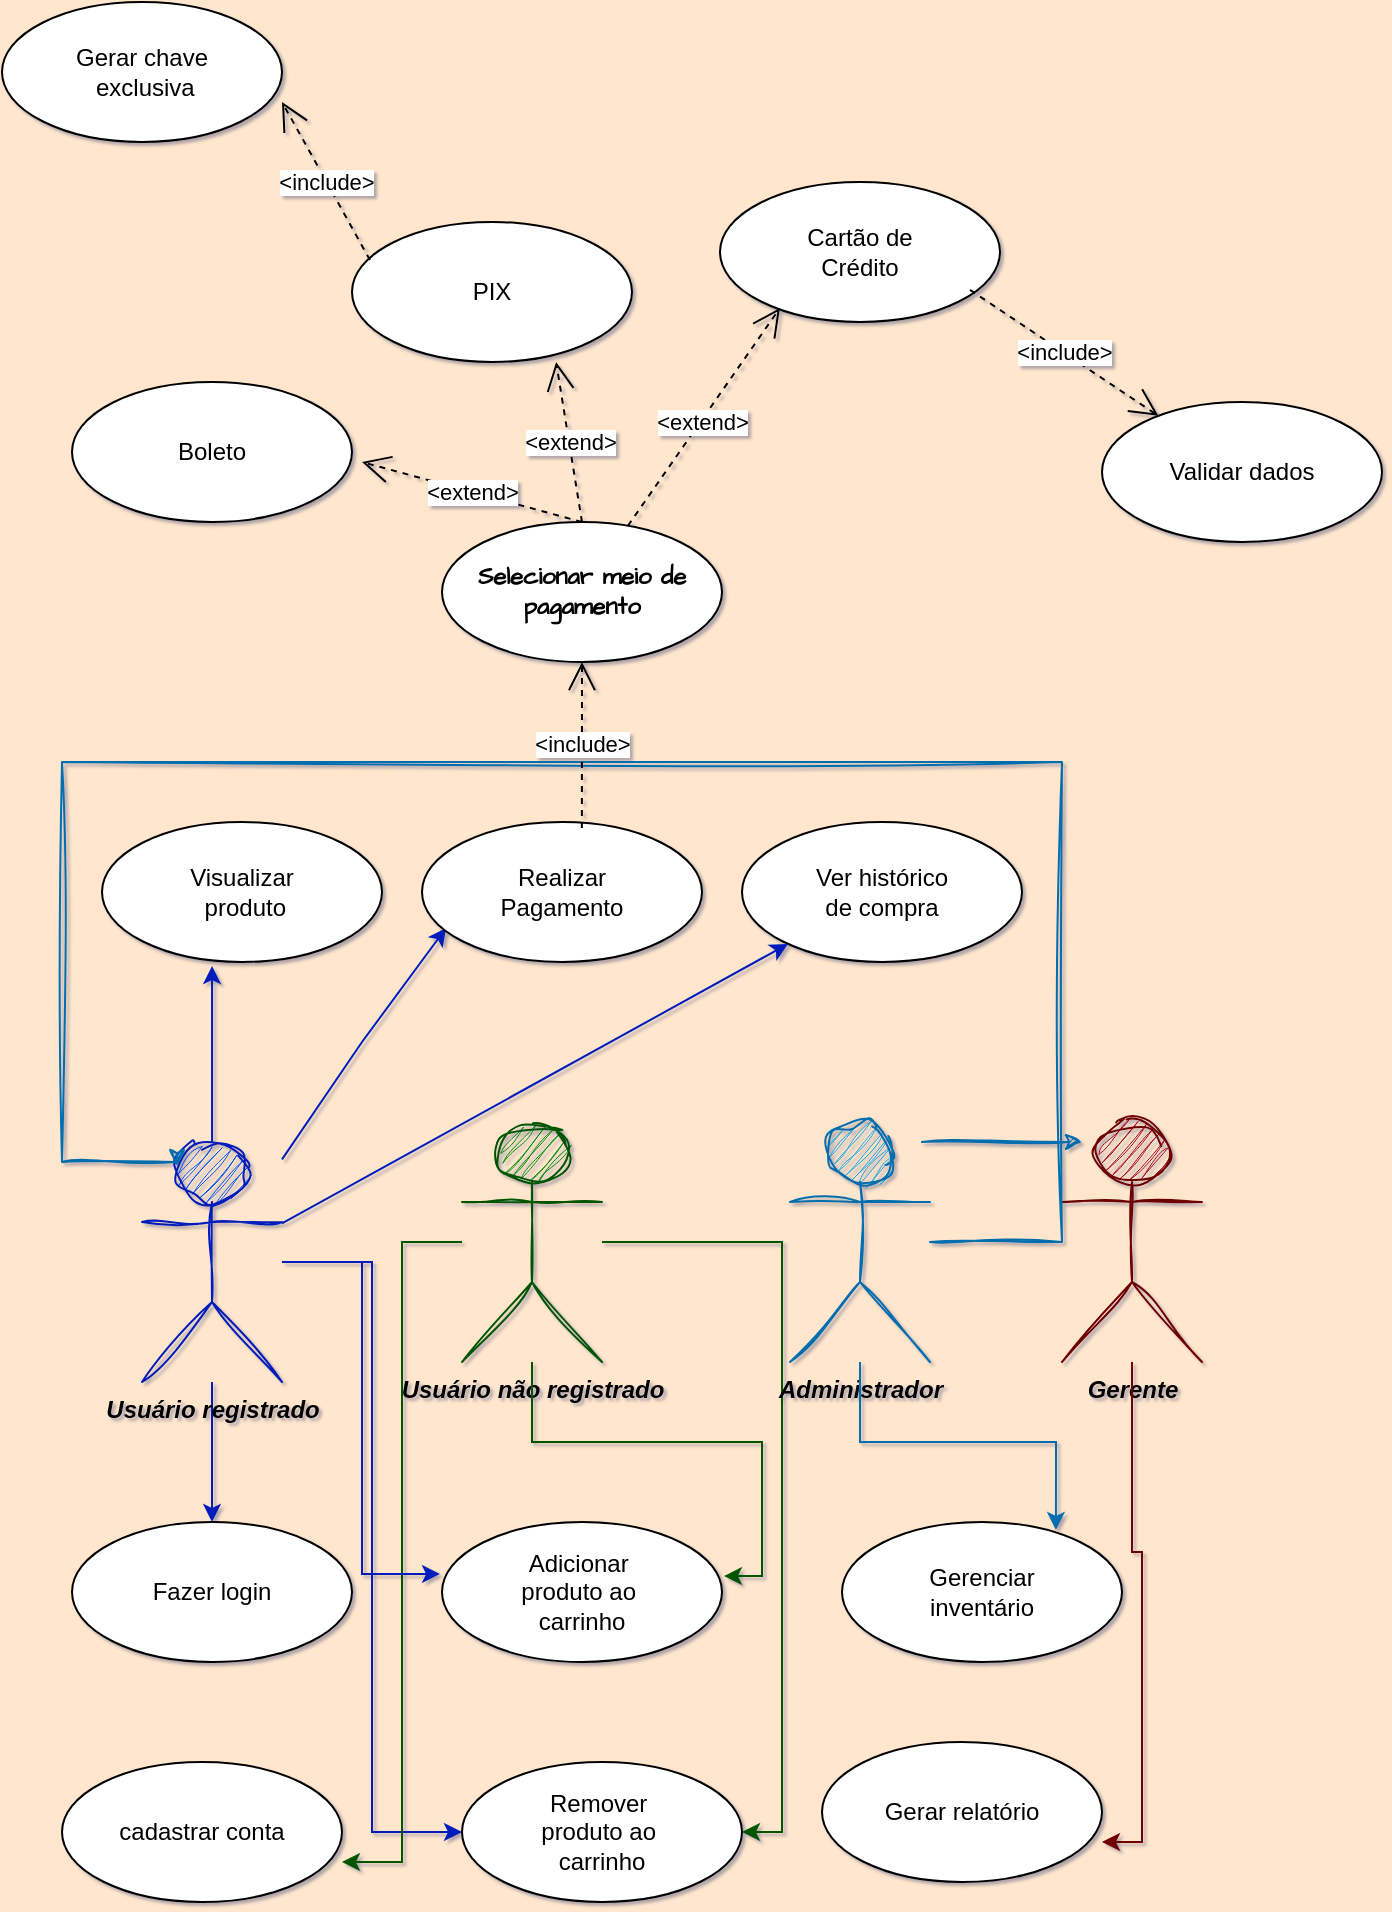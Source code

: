 <mxfile version="24.9.0">
  <diagram name="Página-1" id="XbG3uofU3uGCrIskEWIJ">
    <mxGraphModel dx="1114" dy="1769" grid="1" gridSize="10" guides="1" tooltips="1" connect="1" arrows="1" fold="1" page="1" pageScale="1" pageWidth="827" pageHeight="1169" background="#FFE6CC" math="0" shadow="1">
      <root>
        <mxCell id="0" />
        <mxCell id="1" parent="0" />
        <mxCell id="hch1gG18QH-EERP9HJ0n-14" style="edgeStyle=orthogonalEdgeStyle;rounded=0;orthogonalLoop=1;jettySize=auto;html=1;entryX=0.5;entryY=0;entryDx=0;entryDy=0;fillColor=#0050ef;strokeColor=#001DBC;" edge="1" parent="1" source="hch1gG18QH-EERP9HJ0n-1" target="hch1gG18QH-EERP9HJ0n-13">
          <mxGeometry relative="1" as="geometry" />
        </mxCell>
        <mxCell id="hch1gG18QH-EERP9HJ0n-22" style="edgeStyle=orthogonalEdgeStyle;rounded=0;orthogonalLoop=1;jettySize=auto;html=1;entryX=0;entryY=0.5;entryDx=0;entryDy=0;fillColor=#0050ef;strokeColor=#001DBC;" edge="1" parent="1" source="hch1gG18QH-EERP9HJ0n-1" target="hch1gG18QH-EERP9HJ0n-21">
          <mxGeometry relative="1" as="geometry" />
        </mxCell>
        <mxCell id="hch1gG18QH-EERP9HJ0n-26" style="rounded=0;orthogonalLoop=1;jettySize=auto;html=1;entryX=0.086;entryY=0.757;entryDx=0;entryDy=0;entryPerimeter=0;fillColor=#0050ef;strokeColor=#001DBC;" edge="1" parent="1" source="hch1gG18QH-EERP9HJ0n-1" target="hch1gG18QH-EERP9HJ0n-25">
          <mxGeometry relative="1" as="geometry">
            <Array as="points">
              <mxPoint x="200" y="200" />
            </Array>
          </mxGeometry>
        </mxCell>
        <mxCell id="hch1gG18QH-EERP9HJ0n-1" value="&lt;font color=&quot;#000000&quot;&gt;&lt;b&gt;&lt;i&gt;Usuário registrado&lt;/i&gt;&lt;/b&gt;&lt;/font&gt;" style="shape=umlActor;verticalLabelPosition=bottom;verticalAlign=top;html=1;sketch=1;curveFitting=1;jiggle=2;fillColor=#0050ef;strokeColor=#001DBC;fontColor=#ffffff;" vertex="1" parent="1">
          <mxGeometry x="90" y="250" width="70" height="120" as="geometry" />
        </mxCell>
        <mxCell id="hch1gG18QH-EERP9HJ0n-23" style="edgeStyle=orthogonalEdgeStyle;rounded=0;orthogonalLoop=1;jettySize=auto;html=1;entryX=1;entryY=0.5;entryDx=0;entryDy=0;fillColor=#008a00;strokeColor=#005700;" edge="1" parent="1" source="hch1gG18QH-EERP9HJ0n-3" target="hch1gG18QH-EERP9HJ0n-21">
          <mxGeometry relative="1" as="geometry">
            <Array as="points">
              <mxPoint x="410" y="300" />
              <mxPoint x="410" y="595" />
            </Array>
          </mxGeometry>
        </mxCell>
        <mxCell id="hch1gG18QH-EERP9HJ0n-3" value="&lt;b&gt;&lt;font color=&quot;#000000&quot;&gt;&lt;i&gt;Usuário não registrado&lt;/i&gt;&lt;/font&gt;&lt;/b&gt;&lt;div&gt;&lt;br&gt;&lt;/div&gt;" style="shape=umlActor;verticalLabelPosition=bottom;verticalAlign=top;html=1;fillColor=#008a00;fontColor=#ffffff;strokeColor=#005700;sketch=1;curveFitting=1;jiggle=2;" vertex="1" parent="1">
          <mxGeometry x="250" y="240" width="70" height="120" as="geometry" />
        </mxCell>
        <mxCell id="hch1gG18QH-EERP9HJ0n-5" value="&lt;font style=&quot;&quot; color=&quot;#000000&quot;&gt;&lt;i&gt;&lt;b&gt;Administrador&lt;/b&gt;&lt;/i&gt;&lt;/font&gt;&lt;div&gt;&lt;br&gt;&lt;/div&gt;" style="shape=umlActor;verticalLabelPosition=bottom;verticalAlign=top;html=1;sketch=1;curveFitting=1;jiggle=2;fillColor=#1ba1e2;fontColor=#ffffff;strokeColor=#006EAF;" vertex="1" parent="1">
          <mxGeometry x="414" y="240" width="70" height="120" as="geometry" />
        </mxCell>
        <mxCell id="hch1gG18QH-EERP9HJ0n-10" value="&lt;div&gt;&lt;font color=&quot;#000000&quot;&gt;&lt;b&gt;&lt;i&gt;Gerente&lt;/i&gt;&lt;/b&gt;&lt;/font&gt;&lt;/div&gt;" style="shape=umlActor;verticalLabelPosition=bottom;verticalAlign=top;html=1;fillColor=#a20025;fontColor=#ffffff;strokeColor=#6F0000;sketch=1;curveFitting=1;jiggle=2;" vertex="1" parent="1">
          <mxGeometry x="550" y="240" width="70" height="120" as="geometry" />
        </mxCell>
        <mxCell id="hch1gG18QH-EERP9HJ0n-13" value="Fazer login" style="ellipse;whiteSpace=wrap;html=1;" vertex="1" parent="1">
          <mxGeometry x="55" y="440" width="140" height="70" as="geometry" />
        </mxCell>
        <mxCell id="hch1gG18QH-EERP9HJ0n-15" value="cadastrar conta" style="ellipse;whiteSpace=wrap;html=1;" vertex="1" parent="1">
          <mxGeometry x="50" y="560" width="140" height="70" as="geometry" />
        </mxCell>
        <mxCell id="hch1gG18QH-EERP9HJ0n-17" style="edgeStyle=orthogonalEdgeStyle;rounded=0;orthogonalLoop=1;jettySize=auto;html=1;entryX=1;entryY=0.714;entryDx=0;entryDy=0;entryPerimeter=0;fillColor=#008a00;strokeColor=#005700;" edge="1" parent="1" source="hch1gG18QH-EERP9HJ0n-3" target="hch1gG18QH-EERP9HJ0n-15">
          <mxGeometry relative="1" as="geometry" />
        </mxCell>
        <mxCell id="hch1gG18QH-EERP9HJ0n-18" value="Adicionar&amp;nbsp;&lt;div&gt;produto ao&amp;nbsp;&lt;/div&gt;&lt;div&gt;carrinho&lt;/div&gt;" style="ellipse;whiteSpace=wrap;html=1;" vertex="1" parent="1">
          <mxGeometry x="240" y="440" width="140" height="70" as="geometry" />
        </mxCell>
        <mxCell id="hch1gG18QH-EERP9HJ0n-19" style="edgeStyle=orthogonalEdgeStyle;rounded=0;orthogonalLoop=1;jettySize=auto;html=1;entryX=-0.007;entryY=0.371;entryDx=0;entryDy=0;entryPerimeter=0;fillColor=#0050ef;strokeColor=#001DBC;" edge="1" parent="1" source="hch1gG18QH-EERP9HJ0n-1" target="hch1gG18QH-EERP9HJ0n-18">
          <mxGeometry relative="1" as="geometry" />
        </mxCell>
        <mxCell id="hch1gG18QH-EERP9HJ0n-20" style="edgeStyle=orthogonalEdgeStyle;rounded=0;orthogonalLoop=1;jettySize=auto;html=1;entryX=1.007;entryY=0.386;entryDx=0;entryDy=0;entryPerimeter=0;fillColor=#008a00;strokeColor=#005700;" edge="1" parent="1" source="hch1gG18QH-EERP9HJ0n-3" target="hch1gG18QH-EERP9HJ0n-18">
          <mxGeometry relative="1" as="geometry" />
        </mxCell>
        <mxCell id="hch1gG18QH-EERP9HJ0n-21" value="Remover&amp;nbsp;&lt;div&gt;produto ao&amp;nbsp;&lt;/div&gt;&lt;div&gt;carrinho&lt;/div&gt;" style="ellipse;whiteSpace=wrap;html=1;" vertex="1" parent="1">
          <mxGeometry x="250" y="560" width="140" height="70" as="geometry" />
        </mxCell>
        <mxCell id="hch1gG18QH-EERP9HJ0n-24" value="Visualizar&lt;div&gt;&amp;nbsp;produto&lt;/div&gt;" style="ellipse;whiteSpace=wrap;html=1;" vertex="1" parent="1">
          <mxGeometry x="70" y="90" width="140" height="70" as="geometry" />
        </mxCell>
        <mxCell id="hch1gG18QH-EERP9HJ0n-25" value="Realizar&lt;div&gt;Pagamento&lt;/div&gt;" style="ellipse;whiteSpace=wrap;html=1;" vertex="1" parent="1">
          <mxGeometry x="230" y="90" width="140" height="70" as="geometry" />
        </mxCell>
        <mxCell id="hch1gG18QH-EERP9HJ0n-27" style="edgeStyle=orthogonalEdgeStyle;rounded=0;orthogonalLoop=1;jettySize=auto;html=1;entryX=0.393;entryY=1.029;entryDx=0;entryDy=0;entryPerimeter=0;fillColor=#0050ef;strokeColor=#001DBC;" edge="1" parent="1" source="hch1gG18QH-EERP9HJ0n-1" target="hch1gG18QH-EERP9HJ0n-24">
          <mxGeometry relative="1" as="geometry" />
        </mxCell>
        <mxCell id="hch1gG18QH-EERP9HJ0n-28" value="Ver histórico&lt;div&gt;de compra&lt;/div&gt;" style="ellipse;whiteSpace=wrap;html=1;" vertex="1" parent="1">
          <mxGeometry x="390" y="90" width="140" height="70" as="geometry" />
        </mxCell>
        <mxCell id="hch1gG18QH-EERP9HJ0n-29" style="rounded=0;orthogonalLoop=1;jettySize=auto;html=1;fillColor=#0050ef;strokeColor=#001DBC;" edge="1" parent="1" source="hch1gG18QH-EERP9HJ0n-1" target="hch1gG18QH-EERP9HJ0n-28">
          <mxGeometry relative="1" as="geometry" />
        </mxCell>
        <mxCell id="hch1gG18QH-EERP9HJ0n-30" value="Gerenciar&lt;div&gt;inventário&lt;/div&gt;" style="ellipse;whiteSpace=wrap;html=1;" vertex="1" parent="1">
          <mxGeometry x="440" y="440" width="140" height="70" as="geometry" />
        </mxCell>
        <mxCell id="hch1gG18QH-EERP9HJ0n-31" value="Gerar relatório" style="ellipse;whiteSpace=wrap;html=1;" vertex="1" parent="1">
          <mxGeometry x="430" y="550" width="140" height="70" as="geometry" />
        </mxCell>
        <mxCell id="hch1gG18QH-EERP9HJ0n-33" style="edgeStyle=orthogonalEdgeStyle;rounded=0;orthogonalLoop=1;jettySize=auto;html=1;entryX=0.764;entryY=0.057;entryDx=0;entryDy=0;entryPerimeter=0;fillColor=#1ba1e2;strokeColor=#006EAF;" edge="1" parent="1" source="hch1gG18QH-EERP9HJ0n-5" target="hch1gG18QH-EERP9HJ0n-30">
          <mxGeometry relative="1" as="geometry" />
        </mxCell>
        <mxCell id="hch1gG18QH-EERP9HJ0n-34" style="edgeStyle=orthogonalEdgeStyle;rounded=0;orthogonalLoop=1;jettySize=auto;html=1;entryX=1;entryY=0.714;entryDx=0;entryDy=0;entryPerimeter=0;fillColor=#a20025;strokeColor=#6F0000;" edge="1" parent="1" source="hch1gG18QH-EERP9HJ0n-10" target="hch1gG18QH-EERP9HJ0n-31">
          <mxGeometry relative="1" as="geometry" />
        </mxCell>
        <mxCell id="hch1gG18QH-EERP9HJ0n-35" style="rounded=0;sketch=1;hachureGap=4;jiggle=2;curveFitting=1;orthogonalLoop=1;jettySize=auto;html=1;fontFamily=Architects Daughter;fontSource=https%3A%2F%2Ffonts.googleapis.com%2Fcss%3Ffamily%3DArchitects%2BDaughter;fillColor=#1ba1e2;strokeColor=#006EAF;" edge="1" parent="1">
          <mxGeometry relative="1" as="geometry">
            <mxPoint x="480" y="250" as="sourcePoint" />
            <mxPoint x="560" y="250" as="targetPoint" />
          </mxGeometry>
        </mxCell>
        <mxCell id="hch1gG18QH-EERP9HJ0n-36" style="edgeStyle=orthogonalEdgeStyle;rounded=0;sketch=1;hachureGap=4;jiggle=2;curveFitting=1;orthogonalLoop=1;jettySize=auto;html=1;fontFamily=Architects Daughter;fontSource=https%3A%2F%2Ffonts.googleapis.com%2Fcss%3Ffamily%3DArchitects%2BDaughter;fillColor=#1ba1e2;strokeColor=#006EAF;entryX=0.25;entryY=0.1;entryDx=0;entryDy=0;entryPerimeter=0;" edge="1" parent="1" source="hch1gG18QH-EERP9HJ0n-5" target="hch1gG18QH-EERP9HJ0n-1">
          <mxGeometry relative="1" as="geometry">
            <Array as="points">
              <mxPoint x="550" y="300" />
              <mxPoint x="550" y="60" />
              <mxPoint x="50" y="60" />
              <mxPoint x="50" y="260" />
              <mxPoint x="108" y="260" />
            </Array>
          </mxGeometry>
        </mxCell>
        <mxCell id="hch1gG18QH-EERP9HJ0n-38" value="&lt;b&gt;Selecionar meio de pagamento&lt;/b&gt;" style="ellipse;whiteSpace=wrap;html=1;hachureGap=4;fontFamily=Architects Daughter;fontSource=https%3A%2F%2Ffonts.googleapis.com%2Fcss%3Ffamily%3DArchitects%2BDaughter;" vertex="1" parent="1">
          <mxGeometry x="240" y="-60" width="140" height="70" as="geometry" />
        </mxCell>
        <mxCell id="hch1gG18QH-EERP9HJ0n-40" value="Boleto" style="ellipse;whiteSpace=wrap;html=1;" vertex="1" parent="1">
          <mxGeometry x="55" y="-130" width="140" height="70" as="geometry" />
        </mxCell>
        <mxCell id="hch1gG18QH-EERP9HJ0n-41" value="PIX" style="ellipse;whiteSpace=wrap;html=1;" vertex="1" parent="1">
          <mxGeometry x="195" y="-210" width="140" height="70" as="geometry" />
        </mxCell>
        <mxCell id="hch1gG18QH-EERP9HJ0n-42" value="Cartão de&lt;div&gt;Crédito&lt;/div&gt;" style="ellipse;whiteSpace=wrap;html=1;" vertex="1" parent="1">
          <mxGeometry x="379" y="-230" width="140" height="70" as="geometry" />
        </mxCell>
        <mxCell id="hch1gG18QH-EERP9HJ0n-43" value="&amp;lt;extend&amp;gt;" style="endArrow=open;endSize=12;dashed=1;html=1;rounded=0;exitX=0.5;exitY=0;exitDx=0;exitDy=0;entryX=0.729;entryY=1;entryDx=0;entryDy=0;entryPerimeter=0;" edge="1" parent="1" source="hch1gG18QH-EERP9HJ0n-38" target="hch1gG18QH-EERP9HJ0n-41">
          <mxGeometry width="160" relative="1" as="geometry">
            <mxPoint x="360" y="-80" as="sourcePoint" />
            <mxPoint x="520" y="-80" as="targetPoint" />
          </mxGeometry>
        </mxCell>
        <mxCell id="hch1gG18QH-EERP9HJ0n-44" value="&amp;lt;extend&amp;gt;" style="endArrow=open;endSize=12;dashed=1;html=1;rounded=0;exitX=0.5;exitY=0;exitDx=0;exitDy=0;" edge="1" parent="1" source="hch1gG18QH-EERP9HJ0n-38">
          <mxGeometry width="160" relative="1" as="geometry">
            <mxPoint x="370" y="-70" as="sourcePoint" />
            <mxPoint x="200" y="-90" as="targetPoint" />
          </mxGeometry>
        </mxCell>
        <mxCell id="hch1gG18QH-EERP9HJ0n-45" value="&amp;lt;extend&amp;gt;" style="endArrow=open;endSize=12;dashed=1;html=1;rounded=0;entryX=0.214;entryY=0.9;entryDx=0;entryDy=0;entryPerimeter=0;" edge="1" parent="1" source="hch1gG18QH-EERP9HJ0n-38" target="hch1gG18QH-EERP9HJ0n-42">
          <mxGeometry x="-0.039" y="-1" width="160" relative="1" as="geometry">
            <mxPoint x="380" y="-60" as="sourcePoint" />
            <mxPoint x="540" y="-60" as="targetPoint" />
            <mxPoint as="offset" />
          </mxGeometry>
        </mxCell>
        <mxCell id="hch1gG18QH-EERP9HJ0n-46" value="Validar dados" style="ellipse;whiteSpace=wrap;html=1;" vertex="1" parent="1">
          <mxGeometry x="570" y="-120" width="140" height="70" as="geometry" />
        </mxCell>
        <mxCell id="hch1gG18QH-EERP9HJ0n-48" value="&amp;lt;include&amp;gt;" style="endArrow=open;endSize=12;dashed=1;html=1;rounded=0;exitX=0.893;exitY=0.771;exitDx=0;exitDy=0;exitPerimeter=0;" edge="1" parent="1" source="hch1gG18QH-EERP9HJ0n-42" target="hch1gG18QH-EERP9HJ0n-46">
          <mxGeometry width="160" relative="1" as="geometry">
            <mxPoint x="460" y="-140" as="sourcePoint" />
            <mxPoint x="620" y="-140" as="targetPoint" />
          </mxGeometry>
        </mxCell>
        <mxCell id="hch1gG18QH-EERP9HJ0n-49" value="Gerar chave&lt;div&gt;&amp;nbsp;exclusiva&lt;/div&gt;" style="ellipse;whiteSpace=wrap;html=1;" vertex="1" parent="1">
          <mxGeometry x="20" y="-320" width="140" height="70" as="geometry" />
        </mxCell>
        <mxCell id="hch1gG18QH-EERP9HJ0n-50" value="&amp;lt;include&amp;gt;" style="endArrow=open;endSize=12;dashed=1;html=1;rounded=0;entryX=0.5;entryY=1;entryDx=0;entryDy=0;exitX=0.571;exitY=0.043;exitDx=0;exitDy=0;exitPerimeter=0;" edge="1" parent="1" source="hch1gG18QH-EERP9HJ0n-25" target="hch1gG18QH-EERP9HJ0n-38">
          <mxGeometry x="0.012" width="160" relative="1" as="geometry">
            <mxPoint x="390" y="-40" as="sourcePoint" />
            <mxPoint x="550" y="-40" as="targetPoint" />
            <mxPoint as="offset" />
          </mxGeometry>
        </mxCell>
        <mxCell id="hch1gG18QH-EERP9HJ0n-51" value="&amp;lt;include&amp;gt;" style="endArrow=open;endSize=12;dashed=1;html=1;rounded=0;exitX=0.064;exitY=0.271;exitDx=0;exitDy=0;exitPerimeter=0;entryX=1;entryY=0.714;entryDx=0;entryDy=0;entryPerimeter=0;" edge="1" parent="1" source="hch1gG18QH-EERP9HJ0n-41" target="hch1gG18QH-EERP9HJ0n-49">
          <mxGeometry width="160" relative="1" as="geometry">
            <mxPoint x="130" y="-240" as="sourcePoint" />
            <mxPoint x="290" y="-240" as="targetPoint" />
          </mxGeometry>
        </mxCell>
      </root>
    </mxGraphModel>
  </diagram>
</mxfile>
